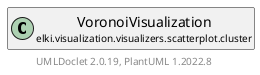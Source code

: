 @startuml
    remove .*\.(Instance|Par|Parameterizer|Factory)$
    set namespaceSeparator none
    hide empty fields
    hide empty methods

    class "<size:14>VoronoiVisualization.Par\n<size:10>elki.visualization.visualizers.scatterplot.cluster" as elki.visualization.visualizers.scatterplot.cluster.VoronoiVisualization.Par [[VoronoiVisualization.Par.html]] {
        {static} +MODE_ID: OptionID
        #mode: Mode
        +configure(Parameterization): void
        +make(): VoronoiVisualization
    }

    interface "<size:14>Parameterizer\n<size:10>elki.utilities.optionhandling" as elki.utilities.optionhandling.Parameterizer [[../../../../utilities/optionhandling/Parameterizer.html]] {
        {abstract} +make(): Object
    }
    class "<size:14>VoronoiVisualization\n<size:10>elki.visualization.visualizers.scatterplot.cluster" as elki.visualization.visualizers.scatterplot.cluster.VoronoiVisualization [[VoronoiVisualization.html]]

    elki.utilities.optionhandling.Parameterizer <|.. elki.visualization.visualizers.scatterplot.cluster.VoronoiVisualization.Par
    elki.visualization.visualizers.scatterplot.cluster.VoronoiVisualization +-- elki.visualization.visualizers.scatterplot.cluster.VoronoiVisualization.Par

    center footer UMLDoclet 2.0.19, PlantUML 1.2022.8
@enduml
